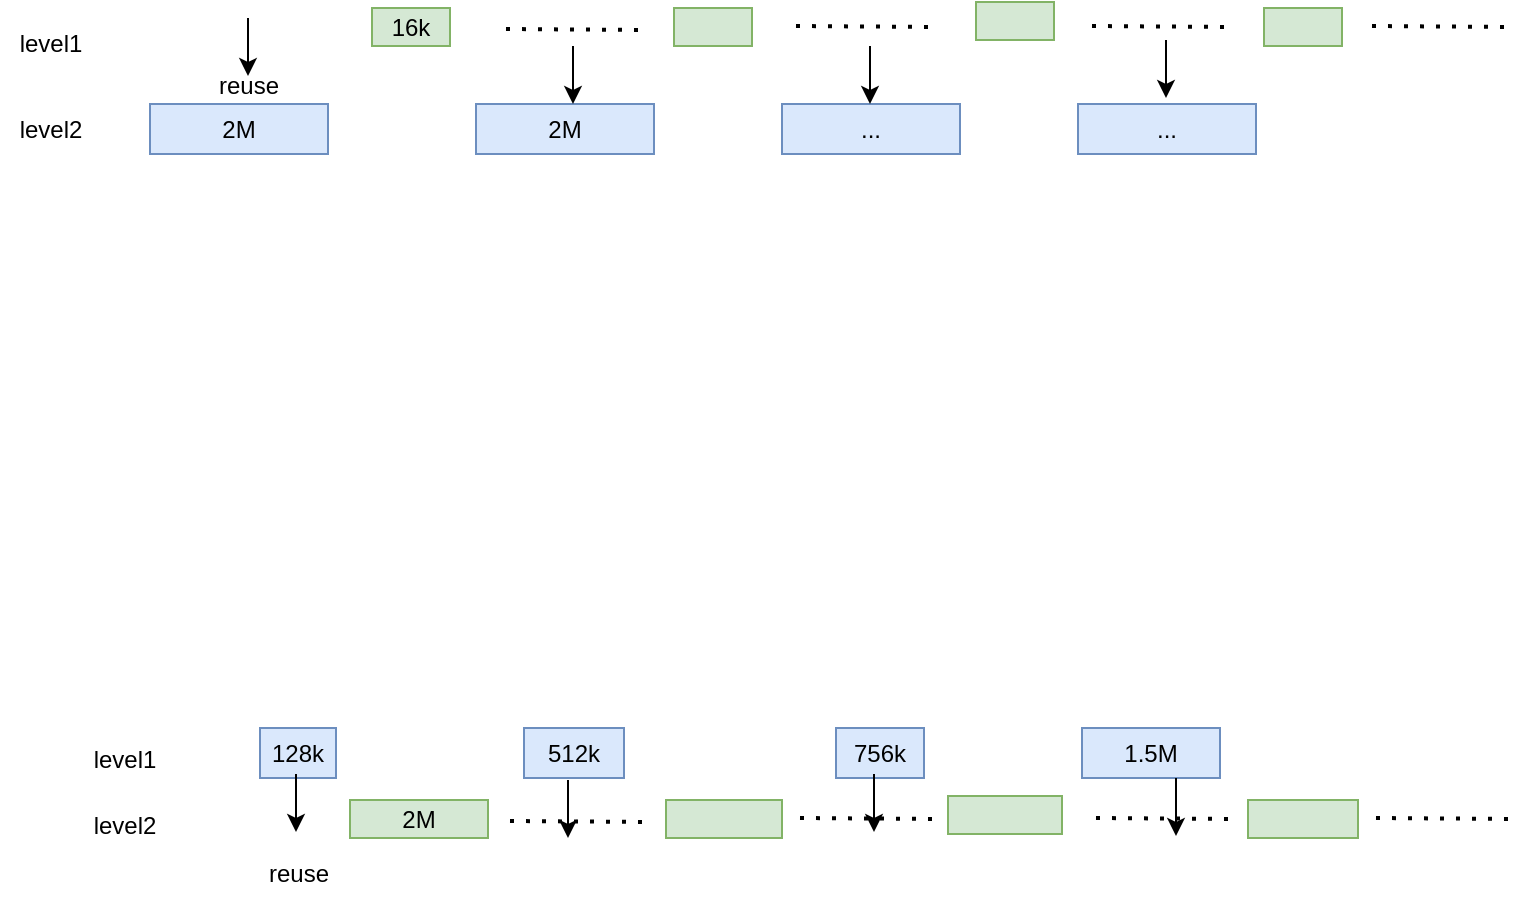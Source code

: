 <mxfile version="21.7.2" type="github">
  <diagram name="第 1 页" id="yvJOwguY9-N9obS2rYWS">
    <mxGraphModel dx="1242" dy="730" grid="0" gridSize="10" guides="1" tooltips="1" connect="1" arrows="1" fold="1" page="1" pageScale="1" pageWidth="827" pageHeight="1169" math="0" shadow="0">
      <root>
        <mxCell id="0" />
        <mxCell id="1" parent="0" />
        <mxCell id="zYcDkwAi0y3wR06JWG6c-1" value="16k" style="rounded=0;whiteSpace=wrap;html=1;fillColor=#d5e8d4;strokeColor=#82b366;" parent="1" vertex="1">
          <mxGeometry x="214" y="149" width="39" height="19" as="geometry" />
        </mxCell>
        <mxCell id="zYcDkwAi0y3wR06JWG6c-2" value="" style="rounded=0;whiteSpace=wrap;html=1;fillColor=#d5e8d4;strokeColor=#82b366;" parent="1" vertex="1">
          <mxGeometry x="365" y="149" width="39" height="19" as="geometry" />
        </mxCell>
        <mxCell id="zYcDkwAi0y3wR06JWG6c-3" value="" style="rounded=0;whiteSpace=wrap;html=1;fillColor=#d5e8d4;strokeColor=#82b366;" parent="1" vertex="1">
          <mxGeometry x="516" y="146" width="39" height="19" as="geometry" />
        </mxCell>
        <mxCell id="zYcDkwAi0y3wR06JWG6c-4" value="2M" style="rounded=0;whiteSpace=wrap;html=1;fillColor=#dae8fc;strokeColor=#6c8ebf;" parent="1" vertex="1">
          <mxGeometry x="266" y="197" width="89" height="25" as="geometry" />
        </mxCell>
        <mxCell id="zYcDkwAi0y3wR06JWG6c-5" value="..." style="rounded=0;whiteSpace=wrap;html=1;fillColor=#dae8fc;strokeColor=#6c8ebf;" parent="1" vertex="1">
          <mxGeometry x="419" y="197" width="89" height="25" as="geometry" />
        </mxCell>
        <mxCell id="zYcDkwAi0y3wR06JWG6c-6" value="2M" style="rounded=0;whiteSpace=wrap;html=1;fillColor=#dae8fc;strokeColor=#6c8ebf;" parent="1" vertex="1">
          <mxGeometry x="103" y="197" width="89" height="25" as="geometry" />
        </mxCell>
        <mxCell id="zYcDkwAi0y3wR06JWG6c-7" value="" style="rounded=0;whiteSpace=wrap;html=1;fillColor=#d5e8d4;strokeColor=#82b366;" parent="1" vertex="1">
          <mxGeometry x="660" y="149" width="39" height="19" as="geometry" />
        </mxCell>
        <mxCell id="zYcDkwAi0y3wR06JWG6c-8" value="..." style="rounded=0;whiteSpace=wrap;html=1;fillColor=#dae8fc;strokeColor=#6c8ebf;" parent="1" vertex="1">
          <mxGeometry x="567" y="197" width="89" height="25" as="geometry" />
        </mxCell>
        <mxCell id="zYcDkwAi0y3wR06JWG6c-9" value="" style="endArrow=none;dashed=1;html=1;dashPattern=1 3;strokeWidth=2;rounded=0;" parent="1" edge="1">
          <mxGeometry width="50" height="50" relative="1" as="geometry">
            <mxPoint x="281" y="159.5" as="sourcePoint" />
            <mxPoint x="349" y="160" as="targetPoint" />
          </mxGeometry>
        </mxCell>
        <mxCell id="zYcDkwAi0y3wR06JWG6c-10" value="" style="endArrow=none;dashed=1;html=1;dashPattern=1 3;strokeWidth=2;rounded=0;" parent="1" edge="1">
          <mxGeometry width="50" height="50" relative="1" as="geometry">
            <mxPoint x="426" y="158" as="sourcePoint" />
            <mxPoint x="494" y="158.5" as="targetPoint" />
          </mxGeometry>
        </mxCell>
        <mxCell id="zYcDkwAi0y3wR06JWG6c-11" value="" style="endArrow=none;dashed=1;html=1;dashPattern=1 3;strokeWidth=2;rounded=0;" parent="1" edge="1">
          <mxGeometry width="50" height="50" relative="1" as="geometry">
            <mxPoint x="574" y="158" as="sourcePoint" />
            <mxPoint x="642" y="158.5" as="targetPoint" />
          </mxGeometry>
        </mxCell>
        <mxCell id="zYcDkwAi0y3wR06JWG6c-12" value="" style="endArrow=none;dashed=1;html=1;dashPattern=1 3;strokeWidth=2;rounded=0;" parent="1" edge="1">
          <mxGeometry width="50" height="50" relative="1" as="geometry">
            <mxPoint x="714" y="158" as="sourcePoint" />
            <mxPoint x="782" y="158.5" as="targetPoint" />
          </mxGeometry>
        </mxCell>
        <mxCell id="zYcDkwAi0y3wR06JWG6c-13" value="level2" style="text;html=1;align=center;verticalAlign=middle;resizable=0;points=[];autosize=1;strokeColor=none;fillColor=none;" parent="1" vertex="1">
          <mxGeometry x="28" y="197" width="49" height="26" as="geometry" />
        </mxCell>
        <mxCell id="zYcDkwAi0y3wR06JWG6c-14" value="level1" style="text;html=1;align=center;verticalAlign=middle;resizable=0;points=[];autosize=1;strokeColor=none;fillColor=none;" parent="1" vertex="1">
          <mxGeometry x="28" y="154" width="49" height="26" as="geometry" />
        </mxCell>
        <mxCell id="zYcDkwAi0y3wR06JWG6c-16" value="" style="endArrow=classic;html=1;rounded=0;" parent="1" edge="1">
          <mxGeometry width="50" height="50" relative="1" as="geometry">
            <mxPoint x="152" y="154" as="sourcePoint" />
            <mxPoint x="152" y="183" as="targetPoint" />
          </mxGeometry>
        </mxCell>
        <mxCell id="zYcDkwAi0y3wR06JWG6c-17" value="" style="endArrow=classic;html=1;rounded=0;" parent="1" edge="1">
          <mxGeometry width="50" height="50" relative="1" as="geometry">
            <mxPoint x="314.5" y="168" as="sourcePoint" />
            <mxPoint x="314.5" y="197" as="targetPoint" />
          </mxGeometry>
        </mxCell>
        <mxCell id="zYcDkwAi0y3wR06JWG6c-18" value="" style="endArrow=classic;html=1;rounded=0;" parent="1" edge="1">
          <mxGeometry width="50" height="50" relative="1" as="geometry">
            <mxPoint x="463" y="168" as="sourcePoint" />
            <mxPoint x="463" y="197" as="targetPoint" />
          </mxGeometry>
        </mxCell>
        <mxCell id="zYcDkwAi0y3wR06JWG6c-19" value="" style="endArrow=classic;html=1;rounded=0;" parent="1" edge="1">
          <mxGeometry width="50" height="50" relative="1" as="geometry">
            <mxPoint x="611" y="165" as="sourcePoint" />
            <mxPoint x="611" y="194" as="targetPoint" />
          </mxGeometry>
        </mxCell>
        <mxCell id="zYcDkwAi0y3wR06JWG6c-20" value="reuse" style="text;html=1;align=center;verticalAlign=middle;resizable=0;points=[];autosize=1;strokeColor=none;fillColor=none;" parent="1" vertex="1">
          <mxGeometry x="128" y="175" width="48" height="26" as="geometry" />
        </mxCell>
        <mxCell id="zYcDkwAi0y3wR06JWG6c-41" value="2M" style="rounded=0;whiteSpace=wrap;html=1;fillColor=#d5e8d4;strokeColor=#82b366;" parent="1" vertex="1">
          <mxGeometry x="203" y="545" width="69" height="19" as="geometry" />
        </mxCell>
        <mxCell id="zYcDkwAi0y3wR06JWG6c-42" value="" style="rounded=0;whiteSpace=wrap;html=1;fillColor=#d5e8d4;strokeColor=#82b366;" parent="1" vertex="1">
          <mxGeometry x="361" y="545" width="58" height="19" as="geometry" />
        </mxCell>
        <mxCell id="zYcDkwAi0y3wR06JWG6c-43" value="" style="rounded=0;whiteSpace=wrap;html=1;fillColor=#d5e8d4;strokeColor=#82b366;" parent="1" vertex="1">
          <mxGeometry x="502" y="543" width="57" height="19" as="geometry" />
        </mxCell>
        <mxCell id="zYcDkwAi0y3wR06JWG6c-44" value="512k" style="rounded=0;whiteSpace=wrap;html=1;fillColor=#dae8fc;strokeColor=#6c8ebf;" parent="1" vertex="1">
          <mxGeometry x="290" y="509" width="50" height="25" as="geometry" />
        </mxCell>
        <mxCell id="zYcDkwAi0y3wR06JWG6c-45" value="756k" style="rounded=0;whiteSpace=wrap;html=1;fillColor=#dae8fc;strokeColor=#6c8ebf;" parent="1" vertex="1">
          <mxGeometry x="446" y="509" width="44" height="25" as="geometry" />
        </mxCell>
        <mxCell id="zYcDkwAi0y3wR06JWG6c-46" value="128k" style="rounded=0;whiteSpace=wrap;html=1;fillColor=#dae8fc;strokeColor=#6c8ebf;" parent="1" vertex="1">
          <mxGeometry x="158" y="509" width="38" height="25" as="geometry" />
        </mxCell>
        <mxCell id="zYcDkwAi0y3wR06JWG6c-47" value="" style="rounded=0;whiteSpace=wrap;html=1;fillColor=#d5e8d4;strokeColor=#82b366;" parent="1" vertex="1">
          <mxGeometry x="652" y="545" width="55" height="19" as="geometry" />
        </mxCell>
        <mxCell id="zYcDkwAi0y3wR06JWG6c-48" value="1.5M" style="rounded=0;whiteSpace=wrap;html=1;fillColor=#dae8fc;strokeColor=#6c8ebf;" parent="1" vertex="1">
          <mxGeometry x="569" y="509" width="69" height="25" as="geometry" />
        </mxCell>
        <mxCell id="zYcDkwAi0y3wR06JWG6c-49" value="" style="endArrow=none;dashed=1;html=1;dashPattern=1 3;strokeWidth=2;rounded=0;" parent="1" edge="1">
          <mxGeometry width="50" height="50" relative="1" as="geometry">
            <mxPoint x="283" y="555.5" as="sourcePoint" />
            <mxPoint x="351" y="556" as="targetPoint" />
          </mxGeometry>
        </mxCell>
        <mxCell id="zYcDkwAi0y3wR06JWG6c-50" value="" style="endArrow=none;dashed=1;html=1;dashPattern=1 3;strokeWidth=2;rounded=0;" parent="1" edge="1">
          <mxGeometry width="50" height="50" relative="1" as="geometry">
            <mxPoint x="428" y="554" as="sourcePoint" />
            <mxPoint x="496" y="554.5" as="targetPoint" />
          </mxGeometry>
        </mxCell>
        <mxCell id="zYcDkwAi0y3wR06JWG6c-51" value="" style="endArrow=none;dashed=1;html=1;dashPattern=1 3;strokeWidth=2;rounded=0;" parent="1" edge="1">
          <mxGeometry width="50" height="50" relative="1" as="geometry">
            <mxPoint x="576" y="554" as="sourcePoint" />
            <mxPoint x="644" y="554.5" as="targetPoint" />
          </mxGeometry>
        </mxCell>
        <mxCell id="zYcDkwAi0y3wR06JWG6c-52" value="" style="endArrow=none;dashed=1;html=1;dashPattern=1 3;strokeWidth=2;rounded=0;" parent="1" edge="1">
          <mxGeometry width="50" height="50" relative="1" as="geometry">
            <mxPoint x="716" y="554" as="sourcePoint" />
            <mxPoint x="784" y="554.5" as="targetPoint" />
          </mxGeometry>
        </mxCell>
        <mxCell id="zYcDkwAi0y3wR06JWG6c-53" value="level1" style="text;html=1;align=center;verticalAlign=middle;resizable=0;points=[];autosize=1;strokeColor=none;fillColor=none;" parent="1" vertex="1">
          <mxGeometry x="65" y="512" width="49" height="26" as="geometry" />
        </mxCell>
        <mxCell id="zYcDkwAi0y3wR06JWG6c-54" value="level2" style="text;html=1;align=center;verticalAlign=middle;resizable=0;points=[];autosize=1;strokeColor=none;fillColor=none;" parent="1" vertex="1">
          <mxGeometry x="65" y="545" width="49" height="26" as="geometry" />
        </mxCell>
        <mxCell id="zYcDkwAi0y3wR06JWG6c-55" value="" style="endArrow=classic;html=1;rounded=0;" parent="1" edge="1">
          <mxGeometry width="50" height="50" relative="1" as="geometry">
            <mxPoint x="176" y="532" as="sourcePoint" />
            <mxPoint x="176" y="561" as="targetPoint" />
          </mxGeometry>
        </mxCell>
        <mxCell id="zYcDkwAi0y3wR06JWG6c-56" value="" style="endArrow=classic;html=1;rounded=0;" parent="1" edge="1">
          <mxGeometry width="50" height="50" relative="1" as="geometry">
            <mxPoint x="312" y="535" as="sourcePoint" />
            <mxPoint x="312" y="564" as="targetPoint" />
          </mxGeometry>
        </mxCell>
        <mxCell id="zYcDkwAi0y3wR06JWG6c-57" value="" style="endArrow=classic;html=1;rounded=0;" parent="1" edge="1">
          <mxGeometry width="50" height="50" relative="1" as="geometry">
            <mxPoint x="465" y="532" as="sourcePoint" />
            <mxPoint x="465" y="561" as="targetPoint" />
          </mxGeometry>
        </mxCell>
        <mxCell id="zYcDkwAi0y3wR06JWG6c-58" value="" style="endArrow=classic;html=1;rounded=0;" parent="1" edge="1">
          <mxGeometry width="50" height="50" relative="1" as="geometry">
            <mxPoint x="616" y="534" as="sourcePoint" />
            <mxPoint x="616" y="563" as="targetPoint" />
          </mxGeometry>
        </mxCell>
        <mxCell id="zYcDkwAi0y3wR06JWG6c-59" value="reuse" style="text;html=1;align=center;verticalAlign=middle;resizable=0;points=[];autosize=1;strokeColor=none;fillColor=none;" parent="1" vertex="1">
          <mxGeometry x="153" y="569" width="48" height="26" as="geometry" />
        </mxCell>
      </root>
    </mxGraphModel>
  </diagram>
</mxfile>
